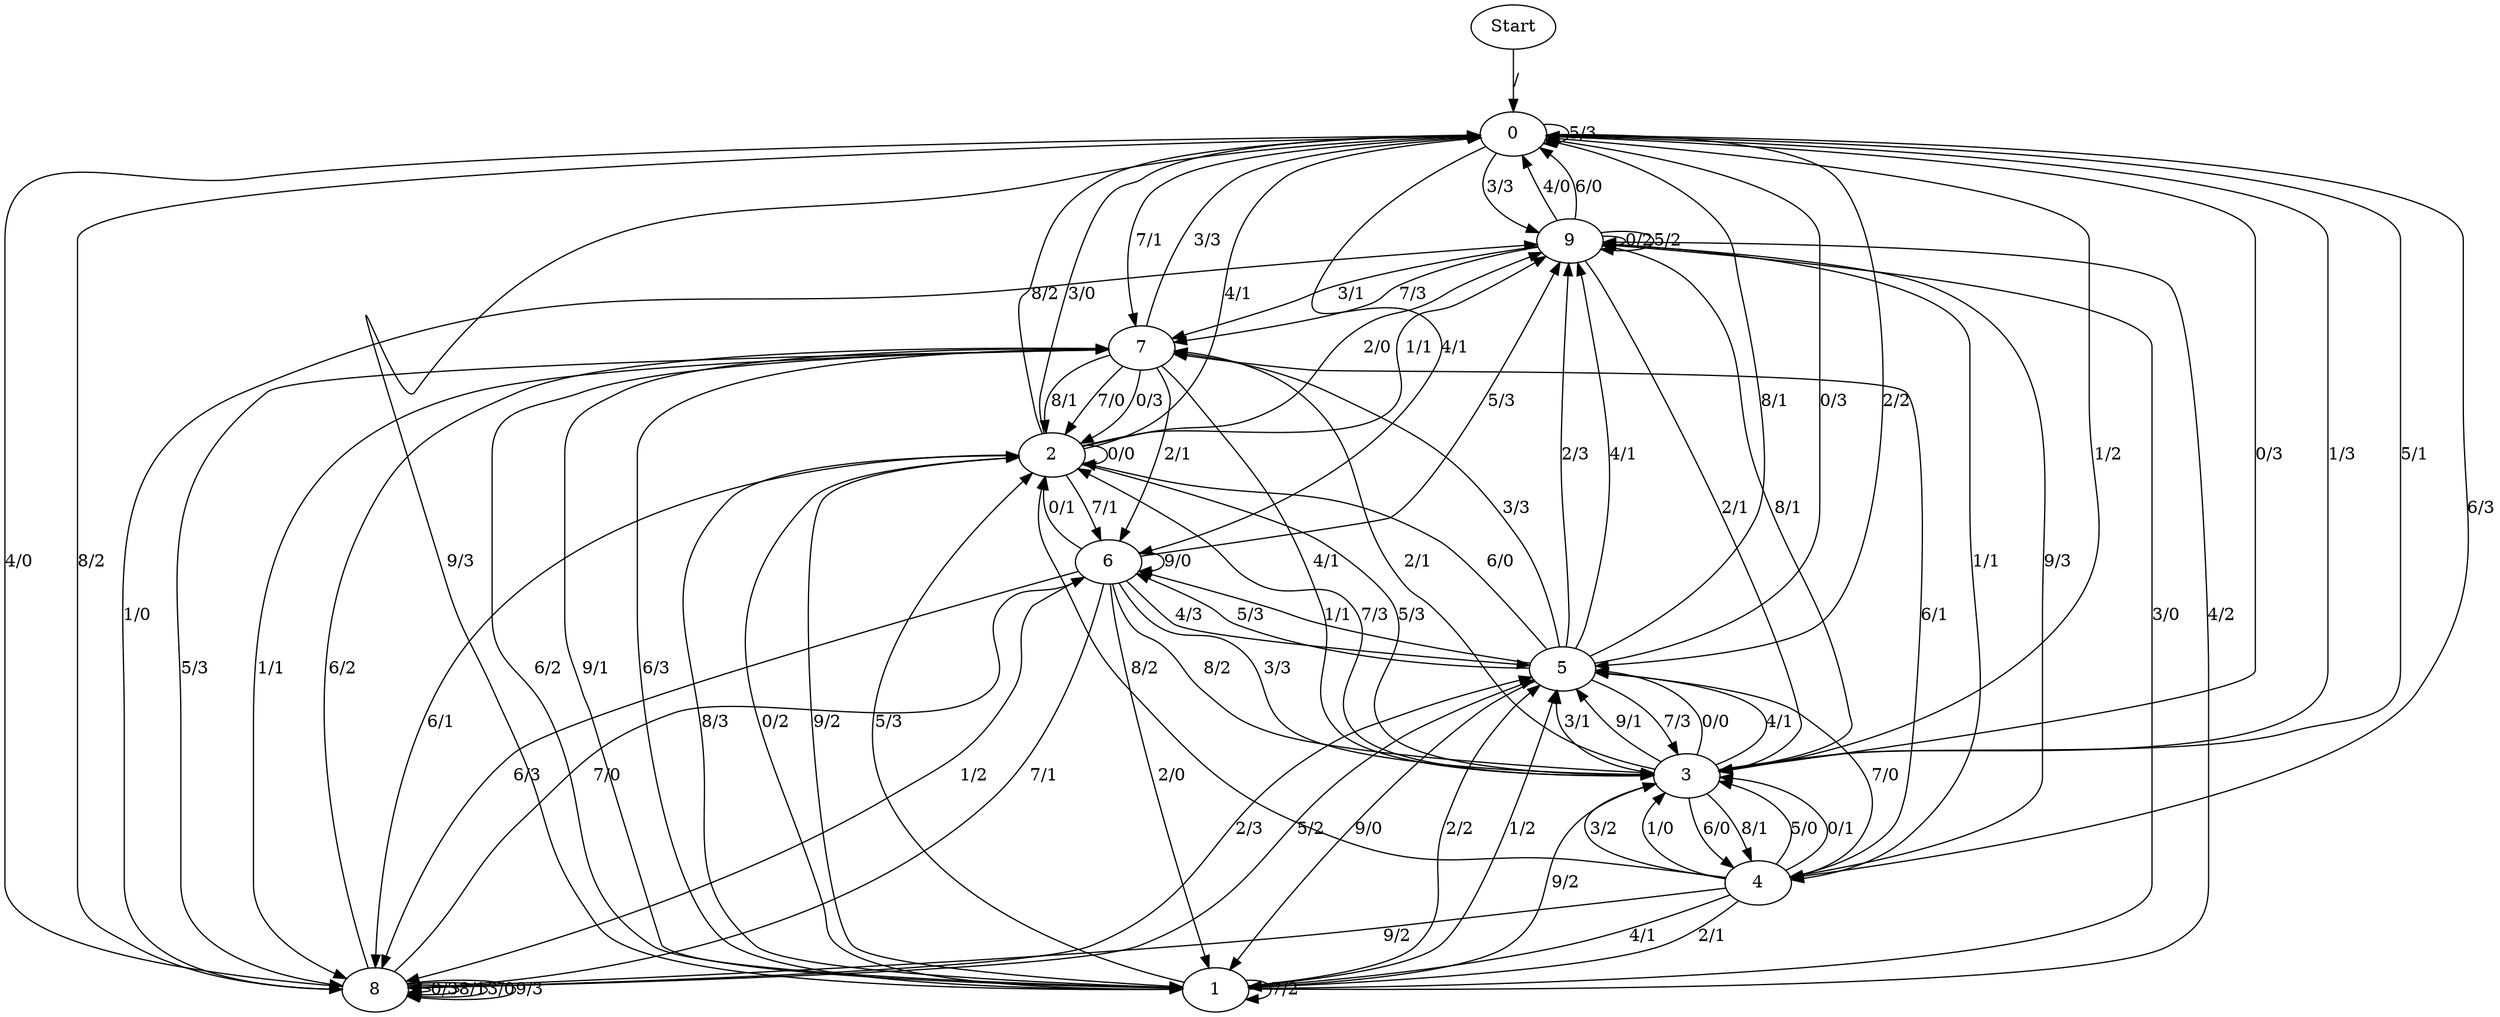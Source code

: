 digraph {
	Start -> 0 [label="/"]
	0 -> 0 [label="5/3"]
	0 -> 9 [label="3/3"]
	0 -> 1 [label="9/3"]
	0 -> 3 [label="1/2"]
	0 -> 8 [label="8/2"]
	0 -> 4 [label="6/3"]
	0 -> 6 [label="4/1"]
	0 -> 5 [label="2/2"]
	0 -> 7 [label="7/1"]
	0 -> 3 [label="0/3"]
	8 -> 7 [label="6/2"]
	8 -> 5 [label="5/2"]
	8 -> 8 [label="0/3"]
	8 -> 5 [label="2/3"]
	8 -> 0 [label="4/0"]
	8 -> 6 [label="7/0"]
	8 -> 8 [label="8/1"]
	8 -> 8 [label="3/0"]
	8 -> 9 [label="1/0"]
	8 -> 8 [label="9/3"]
	5 -> 0 [label="8/1"]
	5 -> 6 [label="5/3"]
	5 -> 0 [label="0/3"]
	5 -> 2 [label="6/0"]
	5 -> 3 [label="7/3"]
	5 -> 6 [label="1/1"]
	5 -> 9 [label="2/3"]
	5 -> 1 [label="9/0"]
	5 -> 7 [label="3/3"]
	5 -> 9 [label="4/1"]
	4 -> 1 [label="4/1"]
	4 -> 3 [label="5/0"]
	4 -> 3 [label="0/1"]
	4 -> 3 [label="3/2"]
	4 -> 7 [label="6/1"]
	4 -> 2 [label="8/2"]
	4 -> 1 [label="2/1"]
	4 -> 3 [label="1/0"]
	4 -> 8 [label="9/2"]
	4 -> 5 [label="7/0"]
	3 -> 7 [label="2/1"]
	3 -> 5 [label="4/1"]
	3 -> 2 [label="7/3"]
	3 -> 0 [label="1/3"]
	3 -> 5 [label="0/0"]
	3 -> 0 [label="5/1"]
	3 -> 4 [label="6/0"]
	3 -> 5 [label="3/1"]
	3 -> 4 [label="8/1"]
	3 -> 5 [label="9/1"]
	7 -> 2 [label="7/0"]
	7 -> 1 [label="9/1"]
	7 -> 8 [label="5/3"]
	7 -> 1 [label="6/3"]
	7 -> 2 [label="0/3"]
	7 -> 8 [label="1/1"]
	7 -> 3 [label="4/1"]
	7 -> 2 [label="8/1"]
	7 -> 6 [label="2/1"]
	7 -> 0 [label="3/3"]
	2 -> 0 [label="3/0"]
	2 -> 6 [label="7/1"]
	2 -> 9 [label="1/1"]
	2 -> 9 [label="2/0"]
	2 -> 0 [label="4/1"]
	2 -> 0 [label="8/2"]
	2 -> 1 [label="9/2"]
	2 -> 2 [label="0/0"]
	2 -> 3 [label="5/3"]
	2 -> 8 [label="6/1"]
	6 -> 3 [label="3/3"]
	6 -> 8 [label="1/2"]
	6 -> 8 [label="7/1"]
	6 -> 2 [label="0/1"]
	6 -> 5 [label="4/3"]
	6 -> 1 [label="2/0"]
	6 -> 9 [label="5/3"]
	6 -> 8 [label="6/3"]
	6 -> 3 [label="8/2"]
	6 -> 6 [label="9/0"]
	1 -> 2 [label="5/3"]
	1 -> 9 [label="4/2"]
	1 -> 9 [label="3/0"]
	1 -> 7 [label="6/2"]
	1 -> 3 [label="9/2"]
	1 -> 5 [label="2/2"]
	1 -> 2 [label="8/3"]
	1 -> 2 [label="0/2"]
	1 -> 5 [label="1/2"]
	1 -> 1 [label="7/2"]
	9 -> 3 [label="8/1"]
	9 -> 7 [label="7/3"]
	9 -> 9 [label="0/2"]
	9 -> 4 [label="1/1"]
	9 -> 0 [label="4/0"]
	9 -> 0 [label="6/0"]
	9 -> 4 [label="9/3"]
	9 -> 3 [label="2/1"]
	9 -> 7 [label="3/1"]
	9 -> 9 [label="5/2"]
}